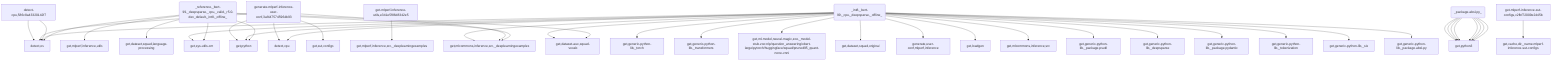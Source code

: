 graph TD
    app-mlperf-inference,d775cac873ee4231_(_reference,_bert-99,_deepsparse,_cpu,_valid,_r5.0-dev_default,_int8,_offline_) --> detect,os
    app-mlperf-inference,d775cac873ee4231_(_reference,_bert-99,_deepsparse,_cpu,_valid,_r5.0-dev_default,_int8,_offline_) --> get,sys-utils-cm
    app-mlperf-inference,d775cac873ee4231_(_reference,_bert-99,_deepsparse,_cpu,_valid,_r5.0-dev_default,_int8,_offline_) --> get,python
    app-mlperf-inference,d775cac873ee4231_(_reference,_bert-99,_deepsparse,_cpu,_valid,_r5.0-dev_default,_int8,_offline_) --> get,mlcommons,inference,src,_deeplearningexamples
    get-mlperf-inference-utils,e341e5f86d8342e5 --> get,mlperf,inference,src,_deeplearningexamples
    app-mlperf-inference,d775cac873ee4231_(_reference,_bert-99,_deepsparse,_cpu,_valid,_r5.0-dev_default,_int8,_offline_) --> get,mlperf,inference,utils
    app-mlperf-inference,d775cac873ee4231_(_reference,_bert-99,_deepsparse,_cpu,_valid,_r5.0-dev_default,_int8,_offline_) --> get,dataset,squad,language-processing
    app-mlperf-inference,d775cac873ee4231_(_reference,_bert-99,_deepsparse,_cpu,_valid,_r5.0-dev_default,_int8,_offline_) --> get,dataset-aux,squad-vocab
    app-mlperf-inference-mlcommons-python,ff149e9781fc4b65_(_int8,_bert-99,_cpu,_deepsparse,_offline_) --> detect,os
    detect-cpu,586c8a43320142f7 --> detect,os
    app-mlperf-inference-mlcommons-python,ff149e9781fc4b65_(_int8,_bert-99,_cpu,_deepsparse,_offline_) --> detect,cpu
    app-mlperf-inference-mlcommons-python,ff149e9781fc4b65_(_int8,_bert-99,_cpu,_deepsparse,_offline_) --> get,sys-utils-cm
    app-mlperf-inference-mlcommons-python,ff149e9781fc4b65_(_int8,_bert-99,_cpu,_deepsparse,_offline_) --> get,python
    get-generic-python-lib,94b62a682bc44791_(_torch_) --> get,python3
    app-mlperf-inference-mlcommons-python,ff149e9781fc4b65_(_int8,_bert-99,_cpu,_deepsparse,_offline_) --> get,generic-python-lib,_torch
    get-generic-python-lib,94b62a682bc44791_(_transformers_) --> get,python3
    app-mlperf-inference-mlcommons-python,ff149e9781fc4b65_(_int8,_bert-99,_cpu,_deepsparse,_offline_) --> get,generic-python-lib,_transformers
    app-mlperf-inference-mlcommons-python,ff149e9781fc4b65_(_int8,_bert-99,_cpu,_deepsparse,_offline_) --> get,ml-model,neural-magic,zoo,_model-stub.zoo:nlp/question_answering/obert-large/pytorch/huggingface/squad/pruned95_quant-none-vnni
    app-mlperf-inference-mlcommons-python,ff149e9781fc4b65_(_int8,_bert-99,_cpu,_deepsparse,_offline_) --> get,dataset,squad,original
    app-mlperf-inference-mlcommons-python,ff149e9781fc4b65_(_int8,_bert-99,_cpu,_deepsparse,_offline_) --> get,dataset-aux,squad-vocab
    generate-mlperf-inference-user-conf,3af4475745964b93 --> detect,os
    detect-cpu,586c8a43320142f7 --> detect,os
    generate-mlperf-inference-user-conf,3af4475745964b93 --> detect,cpu
    generate-mlperf-inference-user-conf,3af4475745964b93 --> get,python
    generate-mlperf-inference-user-conf,3af4475745964b93 --> get,mlcommons,inference,src,_deeplearningexamples
    get-mlperf-inference-sut-configs,c2fbf72009e2445b --> get,cache,dir,_name.mlperf-inference-sut-configs
    generate-mlperf-inference-user-conf,3af4475745964b93 --> get,sut,configs
    app-mlperf-inference-mlcommons-python,ff149e9781fc4b65_(_int8,_bert-99,_cpu,_deepsparse,_offline_) --> generate,user-conf,mlperf,inference
    app-mlperf-inference-mlcommons-python,ff149e9781fc4b65_(_int8,_bert-99,_cpu,_deepsparse,_offline_) --> get,loadgen
    app-mlperf-inference-mlcommons-python,ff149e9781fc4b65_(_int8,_bert-99,_cpu,_deepsparse,_offline_) --> get,mlcommons,inference,src,_deeplearningexamples
    app-mlperf-inference-mlcommons-python,ff149e9781fc4b65_(_int8,_bert-99,_cpu,_deepsparse,_offline_) --> get,mlcommons,inference,src
    get-generic-python-lib,94b62a682bc44791_(_package.psutil_) --> get,python3
    app-mlperf-inference-mlcommons-python,ff149e9781fc4b65_(_int8,_bert-99,_cpu,_deepsparse,_offline_) --> get,generic-python-lib,_package.psutil
    get-generic-python-lib,94b62a682bc44791_(_deepsparse_) --> get,python3
    app-mlperf-inference-mlcommons-python,ff149e9781fc4b65_(_int8,_bert-99,_cpu,_deepsparse,_offline_) --> get,generic-python-lib,_deepsparse
    get-generic-python-lib,94b62a682bc44791_(_package.pydantic_) --> get,python3
    app-mlperf-inference-mlcommons-python,ff149e9781fc4b65_(_int8,_bert-99,_cpu,_deepsparse,_offline_) --> get,generic-python-lib,_package.pydantic
    get-generic-python-lib,94b62a682bc44791_(_tokenization_) --> get,python3
    app-mlperf-inference-mlcommons-python,ff149e9781fc4b65_(_int8,_bert-99,_cpu,_deepsparse,_offline_) --> get,generic-python-lib,_tokenization
    get-generic-python-lib,94b62a682bc44791_(_six_) --> get,python3
    app-mlperf-inference-mlcommons-python,ff149e9781fc4b65_(_int8,_bert-99,_cpu,_deepsparse,_offline_) --> get,generic-python-lib,_six
    get-generic-python-lib,94b62a682bc44791_(_package.absl-py_) --> get,python3
    app-mlperf-inference-mlcommons-python,ff149e9781fc4b65_(_int8,_bert-99,_cpu,_deepsparse,_offline_) --> get,generic-python-lib,_package.absl-py